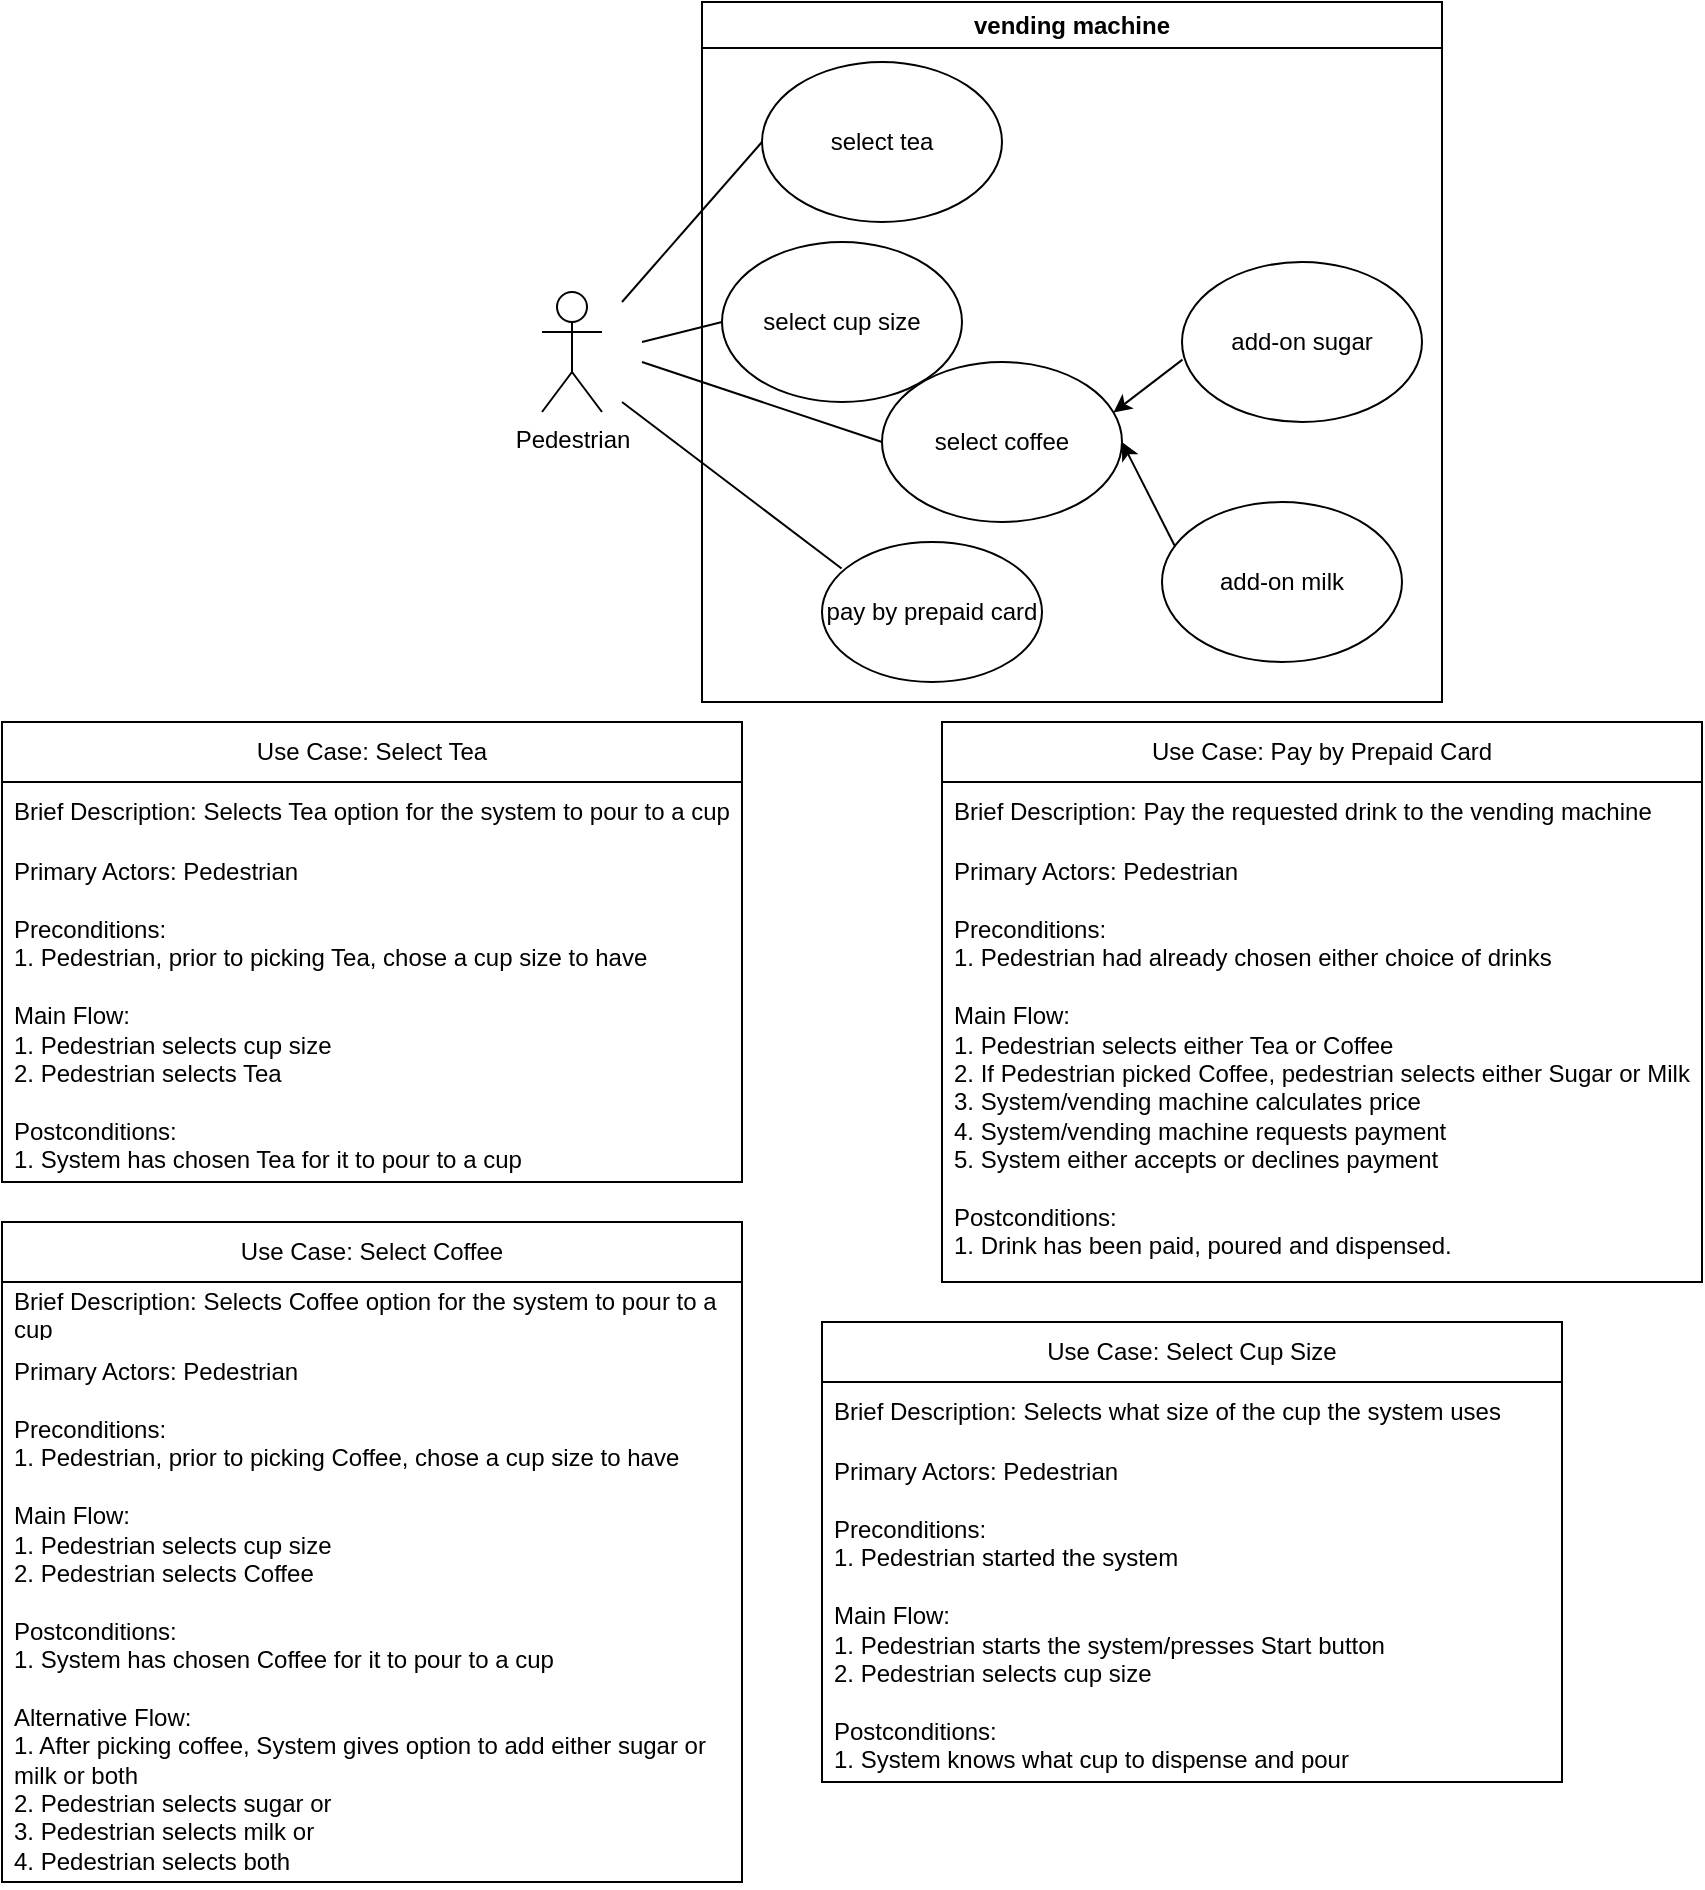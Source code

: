 <mxfile version="22.1.5" type="github">
  <diagram name="Page-1" id="nY_bA1Mb-mZGXa47FYcN">
    <mxGraphModel dx="1167" dy="631" grid="1" gridSize="10" guides="1" tooltips="1" connect="1" arrows="1" fold="1" page="1" pageScale="1" pageWidth="850" pageHeight="1100" math="0" shadow="0">
      <root>
        <mxCell id="0" />
        <mxCell id="1" parent="0" />
        <mxCell id="75ZUVTC_8RgHfgwMum_9-1" value="vending machine" style="swimlane;whiteSpace=wrap;html=1;" vertex="1" parent="1">
          <mxGeometry x="350" y="10" width="370" height="350" as="geometry" />
        </mxCell>
        <mxCell id="75ZUVTC_8RgHfgwMum_9-3" value="pay by prepaid card" style="ellipse;whiteSpace=wrap;html=1;" vertex="1" parent="75ZUVTC_8RgHfgwMum_9-1">
          <mxGeometry x="60" y="270" width="110" height="70" as="geometry" />
        </mxCell>
        <mxCell id="75ZUVTC_8RgHfgwMum_9-4" value="select tea" style="ellipse;whiteSpace=wrap;html=1;" vertex="1" parent="75ZUVTC_8RgHfgwMum_9-1">
          <mxGeometry x="30" y="30" width="120" height="80" as="geometry" />
        </mxCell>
        <mxCell id="75ZUVTC_8RgHfgwMum_9-5" value="select coffee" style="ellipse;whiteSpace=wrap;html=1;" vertex="1" parent="75ZUVTC_8RgHfgwMum_9-1">
          <mxGeometry x="90" y="180" width="120" height="80" as="geometry" />
        </mxCell>
        <mxCell id="75ZUVTC_8RgHfgwMum_9-7" value="add-on milk" style="ellipse;whiteSpace=wrap;html=1;" vertex="1" parent="75ZUVTC_8RgHfgwMum_9-1">
          <mxGeometry x="230" y="250" width="120" height="80" as="geometry" />
        </mxCell>
        <mxCell id="75ZUVTC_8RgHfgwMum_9-9" value="add-on sugar" style="ellipse;whiteSpace=wrap;html=1;" vertex="1" parent="75ZUVTC_8RgHfgwMum_9-1">
          <mxGeometry x="240" y="130" width="120" height="80" as="geometry" />
        </mxCell>
        <mxCell id="75ZUVTC_8RgHfgwMum_9-10" value="" style="endArrow=classic;html=1;rounded=0;exitX=0.055;exitY=0.28;exitDx=0;exitDy=0;exitPerimeter=0;entryX=1;entryY=0.5;entryDx=0;entryDy=0;" edge="1" parent="75ZUVTC_8RgHfgwMum_9-1" source="75ZUVTC_8RgHfgwMum_9-7" target="75ZUVTC_8RgHfgwMum_9-5">
          <mxGeometry width="50" height="50" relative="1" as="geometry">
            <mxPoint x="140" y="290" as="sourcePoint" />
            <mxPoint x="190" y="240" as="targetPoint" />
          </mxGeometry>
        </mxCell>
        <mxCell id="75ZUVTC_8RgHfgwMum_9-11" value="" style="endArrow=classic;html=1;rounded=0;exitX=0.002;exitY=0.61;exitDx=0;exitDy=0;exitPerimeter=0;entryX=0.965;entryY=0.315;entryDx=0;entryDy=0;entryPerimeter=0;" edge="1" parent="75ZUVTC_8RgHfgwMum_9-1" source="75ZUVTC_8RgHfgwMum_9-9" target="75ZUVTC_8RgHfgwMum_9-5">
          <mxGeometry width="50" height="50" relative="1" as="geometry">
            <mxPoint x="140" y="290" as="sourcePoint" />
            <mxPoint x="190" y="240" as="targetPoint" />
          </mxGeometry>
        </mxCell>
        <mxCell id="75ZUVTC_8RgHfgwMum_9-33" value="select cup size" style="ellipse;whiteSpace=wrap;html=1;" vertex="1" parent="75ZUVTC_8RgHfgwMum_9-1">
          <mxGeometry x="10" y="120" width="120" height="80" as="geometry" />
        </mxCell>
        <mxCell id="75ZUVTC_8RgHfgwMum_9-2" value="Pedestrian" style="shape=umlActor;verticalLabelPosition=bottom;verticalAlign=top;html=1;outlineConnect=0;" vertex="1" parent="1">
          <mxGeometry x="270" y="155" width="30" height="60" as="geometry" />
        </mxCell>
        <mxCell id="75ZUVTC_8RgHfgwMum_9-12" value="" style="endArrow=none;html=1;rounded=0;entryX=0.089;entryY=0.189;entryDx=0;entryDy=0;entryPerimeter=0;" edge="1" parent="1" target="75ZUVTC_8RgHfgwMum_9-3">
          <mxGeometry width="50" height="50" relative="1" as="geometry">
            <mxPoint x="310" y="210" as="sourcePoint" />
            <mxPoint x="420" y="250" as="targetPoint" />
          </mxGeometry>
        </mxCell>
        <mxCell id="75ZUVTC_8RgHfgwMum_9-13" value="" style="endArrow=none;html=1;rounded=0;entryX=0;entryY=0.5;entryDx=0;entryDy=0;" edge="1" parent="1" target="75ZUVTC_8RgHfgwMum_9-5">
          <mxGeometry width="50" height="50" relative="1" as="geometry">
            <mxPoint x="320" y="190" as="sourcePoint" />
            <mxPoint x="420" y="250" as="targetPoint" />
          </mxGeometry>
        </mxCell>
        <mxCell id="75ZUVTC_8RgHfgwMum_9-14" value="" style="endArrow=none;html=1;rounded=0;entryX=0;entryY=0.5;entryDx=0;entryDy=0;" edge="1" parent="1" target="75ZUVTC_8RgHfgwMum_9-4">
          <mxGeometry width="50" height="50" relative="1" as="geometry">
            <mxPoint x="310" y="160" as="sourcePoint" />
            <mxPoint x="420" y="250" as="targetPoint" />
          </mxGeometry>
        </mxCell>
        <object label="Use Case: Pay by Prepaid Card" id="75ZUVTC_8RgHfgwMum_9-15">
          <mxCell style="swimlane;fontStyle=0;childLayout=stackLayout;horizontal=1;startSize=30;horizontalStack=0;resizeParent=1;resizeParentMax=0;resizeLast=0;collapsible=1;marginBottom=0;whiteSpace=wrap;html=1;" vertex="1" parent="1">
            <mxGeometry x="470" y="370" width="380" height="280" as="geometry">
              <mxRectangle x="350" y="420" width="210" height="30" as="alternateBounds" />
            </mxGeometry>
          </mxCell>
        </object>
        <mxCell id="75ZUVTC_8RgHfgwMum_9-16" value="Brief Description: Pay the requested drink to the vending machine" style="text;strokeColor=none;fillColor=none;align=left;verticalAlign=middle;spacingLeft=4;spacingRight=4;overflow=hidden;points=[[0,0.5],[1,0.5]];portConstraint=eastwest;rotatable=0;whiteSpace=wrap;html=1;" vertex="1" parent="75ZUVTC_8RgHfgwMum_9-15">
          <mxGeometry y="30" width="380" height="30" as="geometry" />
        </mxCell>
        <mxCell id="75ZUVTC_8RgHfgwMum_9-17" value="Primary Actors: Pedestrian" style="text;strokeColor=none;fillColor=none;align=left;verticalAlign=middle;spacingLeft=4;spacingRight=4;overflow=hidden;points=[[0,0.5],[1,0.5]];portConstraint=eastwest;rotatable=0;whiteSpace=wrap;html=1;" vertex="1" parent="75ZUVTC_8RgHfgwMum_9-15">
          <mxGeometry y="60" width="380" height="30" as="geometry" />
        </mxCell>
        <mxCell id="75ZUVTC_8RgHfgwMum_9-18" value="Preconditions:&lt;br&gt;1. Pedestrian had already chosen either choice of drinks&lt;br&gt;&lt;br&gt;Main Flow:&lt;br&gt;1. Pedestrian selects either Tea or Coffee&lt;br&gt;2. If Pedestrian picked Coffee, pedestrian selects either Sugar or Milk&lt;br&gt;3. System/vending machine calculates price&lt;br&gt;4. System/vending machine requests payment&lt;br&gt;5. System either accepts or declines payment&lt;br&gt;&lt;br&gt;Postconditions:&lt;br&gt;1. Drink has been paid, poured and dispensed." style="text;strokeColor=none;fillColor=none;align=left;verticalAlign=top;spacingLeft=4;spacingRight=4;overflow=hidden;points=[[0,0.5],[1,0.5]];portConstraint=eastwest;rotatable=0;whiteSpace=wrap;html=1;" vertex="1" parent="75ZUVTC_8RgHfgwMum_9-15">
          <mxGeometry y="90" width="380" height="190" as="geometry" />
        </mxCell>
        <mxCell id="75ZUVTC_8RgHfgwMum_9-25" value="Use Case: Select Tea" style="swimlane;fontStyle=0;childLayout=stackLayout;horizontal=1;startSize=30;horizontalStack=0;resizeParent=1;resizeParentMax=0;resizeLast=0;collapsible=1;marginBottom=0;whiteSpace=wrap;html=1;" vertex="1" parent="1">
          <mxGeometry y="370" width="370" height="230" as="geometry" />
        </mxCell>
        <mxCell id="75ZUVTC_8RgHfgwMum_9-26" value="Brief Description: Selects Tea option for the system to pour to a cup" style="text;strokeColor=none;fillColor=none;align=left;verticalAlign=middle;spacingLeft=4;spacingRight=4;overflow=hidden;points=[[0,0.5],[1,0.5]];portConstraint=eastwest;rotatable=0;whiteSpace=wrap;html=1;" vertex="1" parent="75ZUVTC_8RgHfgwMum_9-25">
          <mxGeometry y="30" width="370" height="30" as="geometry" />
        </mxCell>
        <mxCell id="75ZUVTC_8RgHfgwMum_9-27" value="Primary Actors: Pedestrian" style="text;strokeColor=none;fillColor=none;align=left;verticalAlign=middle;spacingLeft=4;spacingRight=4;overflow=hidden;points=[[0,0.5],[1,0.5]];portConstraint=eastwest;rotatable=0;whiteSpace=wrap;html=1;" vertex="1" parent="75ZUVTC_8RgHfgwMum_9-25">
          <mxGeometry y="60" width="370" height="30" as="geometry" />
        </mxCell>
        <mxCell id="75ZUVTC_8RgHfgwMum_9-28" value="Preconditions:&lt;br&gt;1. Pedestrian, prior to picking Tea, chose a cup size to have&lt;br&gt;&lt;br&gt;Main Flow:&lt;br&gt;1. Pedestrian selects cup size&lt;br&gt;2. Pedestrian selects Tea&lt;br&gt;&lt;br&gt;Postconditions:&lt;br&gt;1. System has chosen Tea for it to pour to a cup" style="text;strokeColor=none;fillColor=none;align=left;verticalAlign=top;spacingLeft=4;spacingRight=4;overflow=hidden;points=[[0,0.5],[1,0.5]];portConstraint=eastwest;rotatable=0;whiteSpace=wrap;html=1;" vertex="1" parent="75ZUVTC_8RgHfgwMum_9-25">
          <mxGeometry y="90" width="370" height="140" as="geometry" />
        </mxCell>
        <mxCell id="75ZUVTC_8RgHfgwMum_9-29" value="Use Case: Select Coffee" style="swimlane;fontStyle=0;childLayout=stackLayout;horizontal=1;startSize=30;horizontalStack=0;resizeParent=1;resizeParentMax=0;resizeLast=0;collapsible=1;marginBottom=0;whiteSpace=wrap;html=1;" vertex="1" parent="1">
          <mxGeometry y="620" width="370" height="330" as="geometry" />
        </mxCell>
        <mxCell id="75ZUVTC_8RgHfgwMum_9-30" value="Brief Description: Selects Coffee option for the system to pour to a cup" style="text;strokeColor=none;fillColor=none;align=left;verticalAlign=middle;spacingLeft=4;spacingRight=4;overflow=hidden;points=[[0,0.5],[1,0.5]];portConstraint=eastwest;rotatable=0;whiteSpace=wrap;html=1;" vertex="1" parent="75ZUVTC_8RgHfgwMum_9-29">
          <mxGeometry y="30" width="370" height="30" as="geometry" />
        </mxCell>
        <mxCell id="75ZUVTC_8RgHfgwMum_9-31" value="Primary Actors: Pedestrian" style="text;strokeColor=none;fillColor=none;align=left;verticalAlign=middle;spacingLeft=4;spacingRight=4;overflow=hidden;points=[[0,0.5],[1,0.5]];portConstraint=eastwest;rotatable=0;whiteSpace=wrap;html=1;" vertex="1" parent="75ZUVTC_8RgHfgwMum_9-29">
          <mxGeometry y="60" width="370" height="30" as="geometry" />
        </mxCell>
        <mxCell id="75ZUVTC_8RgHfgwMum_9-32" value="Preconditions:&lt;br&gt;1. Pedestrian, prior to picking Coffee, chose a cup size to have&lt;br&gt;&lt;br&gt;Main Flow:&lt;br&gt;1. Pedestrian selects cup size&lt;br&gt;2. Pedestrian selects Coffee&lt;br&gt;&lt;br&gt;Postconditions:&lt;br&gt;1. System has chosen Coffee for it to pour to a cup&lt;br&gt;&lt;br&gt;Alternative Flow:&lt;br&gt;1. After picking coffee, System gives option to add either sugar or milk or both&lt;br&gt;2. Pedestrian selects sugar or&lt;br&gt;3. Pedestrian selects milk or&lt;br&gt;4. Pedestrian selects both" style="text;strokeColor=none;fillColor=none;align=left;verticalAlign=top;spacingLeft=4;spacingRight=4;overflow=hidden;points=[[0,0.5],[1,0.5]];portConstraint=eastwest;rotatable=0;whiteSpace=wrap;html=1;" vertex="1" parent="75ZUVTC_8RgHfgwMum_9-29">
          <mxGeometry y="90" width="370" height="240" as="geometry" />
        </mxCell>
        <mxCell id="75ZUVTC_8RgHfgwMum_9-34" value="" style="endArrow=none;html=1;rounded=0;entryX=0;entryY=0.5;entryDx=0;entryDy=0;" edge="1" parent="1" target="75ZUVTC_8RgHfgwMum_9-33">
          <mxGeometry width="50" height="50" relative="1" as="geometry">
            <mxPoint x="320" y="180" as="sourcePoint" />
            <mxPoint x="400" y="170" as="targetPoint" />
          </mxGeometry>
        </mxCell>
        <mxCell id="75ZUVTC_8RgHfgwMum_9-39" value="Use Case: Select Cup Size" style="swimlane;fontStyle=0;childLayout=stackLayout;horizontal=1;startSize=30;horizontalStack=0;resizeParent=1;resizeParentMax=0;resizeLast=0;collapsible=1;marginBottom=0;whiteSpace=wrap;html=1;" vertex="1" parent="1">
          <mxGeometry x="410" y="670" width="370" height="230" as="geometry" />
        </mxCell>
        <mxCell id="75ZUVTC_8RgHfgwMum_9-40" value="Brief Description: Selects what size of the cup the system uses" style="text;strokeColor=none;fillColor=none;align=left;verticalAlign=middle;spacingLeft=4;spacingRight=4;overflow=hidden;points=[[0,0.5],[1,0.5]];portConstraint=eastwest;rotatable=0;whiteSpace=wrap;html=1;" vertex="1" parent="75ZUVTC_8RgHfgwMum_9-39">
          <mxGeometry y="30" width="370" height="30" as="geometry" />
        </mxCell>
        <mxCell id="75ZUVTC_8RgHfgwMum_9-41" value="Primary Actors: Pedestrian" style="text;strokeColor=none;fillColor=none;align=left;verticalAlign=middle;spacingLeft=4;spacingRight=4;overflow=hidden;points=[[0,0.5],[1,0.5]];portConstraint=eastwest;rotatable=0;whiteSpace=wrap;html=1;" vertex="1" parent="75ZUVTC_8RgHfgwMum_9-39">
          <mxGeometry y="60" width="370" height="30" as="geometry" />
        </mxCell>
        <mxCell id="75ZUVTC_8RgHfgwMum_9-42" value="Preconditions:&lt;br&gt;1. Pedestrian started the system&lt;br&gt;&lt;br&gt;Main Flow:&lt;br&gt;1. Pedestrian starts the system/presses Start button&lt;br&gt;2. Pedestrian selects cup size&lt;br&gt;&lt;br&gt;Postconditions:&lt;br&gt;1. System knows what cup to dispense and pour" style="text;strokeColor=none;fillColor=none;align=left;verticalAlign=top;spacingLeft=4;spacingRight=4;overflow=hidden;points=[[0,0.5],[1,0.5]];portConstraint=eastwest;rotatable=0;whiteSpace=wrap;html=1;" vertex="1" parent="75ZUVTC_8RgHfgwMum_9-39">
          <mxGeometry y="90" width="370" height="140" as="geometry" />
        </mxCell>
      </root>
    </mxGraphModel>
  </diagram>
</mxfile>
